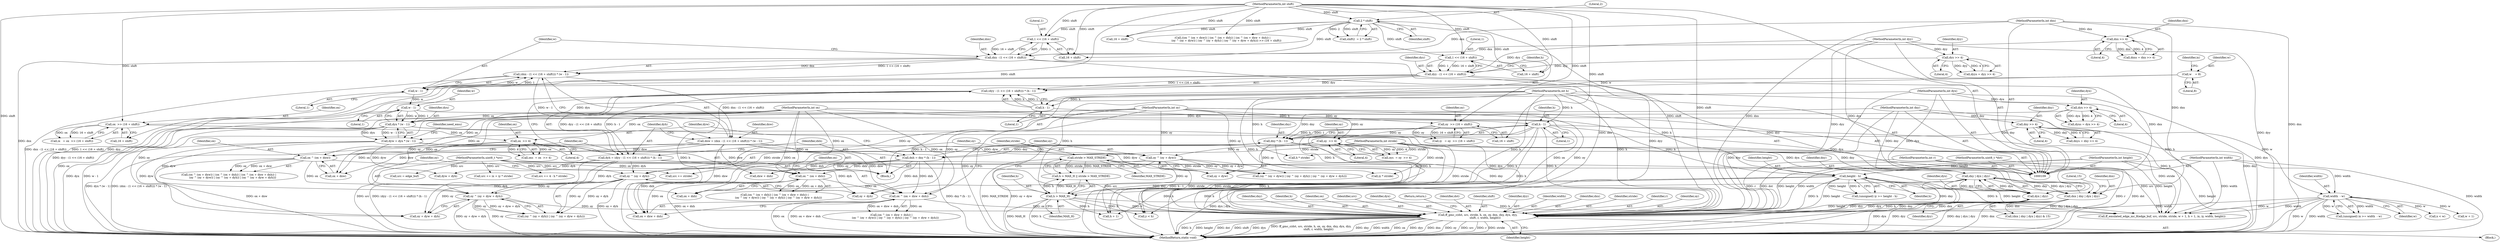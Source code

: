 digraph "1_FFmpeg_58cf31cee7a456057f337b3102a03206d833d5e8@pointer" {
"1000326" [label="(Call,ff_gmc_c(dst, src, stride, h, ox, oy, dxx, dxy, dyx, dyy,\n                 shift, r, width, height))"];
"1000110" [label="(MethodParameterIn,uint8_t *dst)"];
"1000111" [label="(MethodParameterIn,uint8_t *src)"];
"1000322" [label="(Call,stride > MAX_STRIDE)"];
"1000112" [label="(MethodParameterIn,int stride)"];
"1000258" [label="(Call,height - h)"];
"1000123" [label="(MethodParameterIn,int height)"];
"1000232" [label="(Call,h - 1)"];
"1000224" [label="(Call,h - 1)"];
"1000113" [label="(MethodParameterIn,int h)"];
"1000319" [label="(Call,h > MAX_H)"];
"1000277" [label="(Call,ox ^ (ox + dxw + dxh))"];
"1000114" [label="(MethodParameterIn,int ox)"];
"1000271" [label="(Call,ox ^ (ox + dxh))"];
"1000265" [label="(Call,ox ^ (ox + dxw))"];
"1000148" [label="(Call,ox  >> 4)"];
"1000132" [label="(Call,ox  >> (16 + shift))"];
"1000120" [label="(MethodParameterIn,int shift)"];
"1000200" [label="(Call,dxw = (dxx - (1 << (16 + shift))) * (w - 1))"];
"1000202" [label="(Call,(dxx - (1 << (16 + shift))) * (w - 1))"];
"1000203" [label="(Call,dxx - (1 << (16 + shift)))"];
"1000160" [label="(Call,dxx >> 4)"];
"1000116" [label="(MethodParameterIn,int dxx)"];
"1000205" [label="(Call,1 << (16 + shift))"];
"1000193" [label="(Call,2 * shift)"];
"1000210" [label="(Call,w - 1)"];
"1000126" [label="(Call,w    = 8)"];
"1000228" [label="(Call,dxh = dxy * (h - 1))"];
"1000230" [label="(Call,dxy * (h - 1))"];
"1000166" [label="(Call,dxy >> 4)"];
"1000117" [label="(MethodParameterIn,int dxy)"];
"1000296" [label="(Call,oy ^ (oy + dyw + dyh))"];
"1000115" [label="(MethodParameterIn,int oy)"];
"1000291" [label="(Call,oy ^ (oy + dyh))"];
"1000285" [label="(Call,oy ^ (oy + dyw))"];
"1000154" [label="(Call,oy  >> 4)"];
"1000140" [label="(Call,oy  >> (16 + shift))"];
"1000236" [label="(Call,dyw = dyx * (w - 1))"];
"1000238" [label="(Call,dyx * (w - 1))"];
"1000172" [label="(Call,dyx >> 4)"];
"1000118" [label="(MethodParameterIn,int dyx)"];
"1000240" [label="(Call,w - 1)"];
"1000214" [label="(Call,dyh = (dyy - (1 << (16 + shift))) * (h - 1))"];
"1000216" [label="(Call,(dyy - (1 << (16 + shift))) * (h - 1))"];
"1000217" [label="(Call,dyy - (1 << (16 + shift)))"];
"1000178" [label="(Call,dyy >> 4)"];
"1000119" [label="(MethodParameterIn,int dyy)"];
"1000219" [label="(Call,1 << (16 + shift))"];
"1000308" [label="(Call,dxx | dxy | dyx | dyy)"];
"1000310" [label="(Call,dxy | dyx | dyy)"];
"1000312" [label="(Call,dyx | dyy)"];
"1000121" [label="(MethodParameterIn,int r)"];
"1000251" [label="(Call,width  - w)"];
"1000122" [label="(MethodParameterIn,int width)"];
"1000404" [label="(Call,h * stride)"];
"1000334" [label="(Identifier,dxy)"];
"1000281" [label="(Call,dxw + dxh)"];
"1000296" [label="(Call,oy ^ (oy + dyw + dyh))"];
"1000228" [label="(Call,dxh = dxy * (h - 1))"];
"1000195" [label="(Identifier,shift)"];
"1000272" [label="(Identifier,ox)"];
"1000180" [label="(Literal,4)"];
"1000142" [label="(Call,16 + shift)"];
"1000140" [label="(Call,oy  >> (16 + shift))"];
"1000314" [label="(Identifier,dyy)"];
"1000330" [label="(Identifier,h)"];
"1000123" [label="(MethodParameterIn,int height)"];
"1000155" [label="(Identifier,oy)"];
"1000251" [label="(Call,width  - w)"];
"1000267" [label="(Call,ox + dxw)"];
"1000300" [label="(Call,dyw + dyh)"];
"1000266" [label="(Identifier,ox)"];
"1000258" [label="(Call,height - h)"];
"1000150" [label="(Literal,4)"];
"1000216" [label="(Call,(dyy - (1 << (16 + shift))) * (h - 1))"];
"1000239" [label="(Identifier,dyx)"];
"1000111" [label="(MethodParameterIn,uint8_t *src)"];
"1000331" [label="(Identifier,ox)"];
"1000112" [label="(MethodParameterIn,int stride)"];
"1000297" [label="(Identifier,oy)"];
"1000340" [label="(Identifier,height)"];
"1000342" [label="(Call,src += ix + iy * stride)"];
"1000276" [label="(Call,(ox ^ (ox + dxw + dxh)) |\n         (oy ^ (oy + dyw)) | (oy ^ (oy + dyh)) | (oy ^ (oy + dyw + dyh)))"];
"1000193" [label="(Call,2 * shift)"];
"1000241" [label="(Identifier,w)"];
"1000318" [label="(Call,h > MAX_H || stride > MAX_STRIDE)"];
"1000212" [label="(Literal,1)"];
"1000328" [label="(Identifier,src)"];
"1000236" [label="(Call,dyw = dyx * (w - 1))"];
"1000217" [label="(Call,dyy - (1 << (16 + shift)))"];
"1000114" [label="(MethodParameterIn,int ox)"];
"1000277" [label="(Call,ox ^ (ox + dxw + dxh))"];
"1000166" [label="(Call,dxy >> 4)"];
"1000335" [label="(Identifier,dyx)"];
"1000121" [label="(MethodParameterIn,int r)"];
"1000194" [label="(Literal,2)"];
"1000210" [label="(Call,w - 1)"];
"1000400" [label="(Call,src += 4 - h * stride)"];
"1000226" [label="(Literal,1)"];
"1000391" [label="(Call,y < h)"];
"1000259" [label="(Identifier,height)"];
"1000320" [label="(Identifier,h)"];
"1000141" [label="(Identifier,oy)"];
"1000162" [label="(Literal,4)"];
"1000156" [label="(Literal,4)"];
"1000242" [label="(Literal,1)"];
"1000265" [label="(Call,ox ^ (ox + dxw))"];
"1000118" [label="(MethodParameterIn,int dyx)"];
"1000325" [label="(Block,)"];
"1000203" [label="(Call,dxx - (1 << (16 + shift)))"];
"1000312" [label="(Call,dyx | dyy)"];
"1000346" [label="(Call,iy * stride)"];
"1000284" [label="(Call,(oy ^ (oy + dyw)) | (oy ^ (oy + dyh)) | (oy ^ (oy + dyw + dyh)))"];
"1000176" [label="(Call,dyys = dyy >> 4)"];
"1000233" [label="(Identifier,h)"];
"1000219" [label="(Call,1 << (16 + shift))"];
"1000232" [label="(Call,h - 1)"];
"1000240" [label="(Call,w - 1)"];
"1000260" [label="(Identifier,h)"];
"1000229" [label="(Identifier,dxh)"];
"1000252" [label="(Identifier,width)"];
"1000134" [label="(Call,16 + shift)"];
"1000298" [label="(Call,oy + dyw + dyh)"];
"1000220" [label="(Literal,1)"];
"1000128" [label="(Literal,8)"];
"1000152" [label="(Call,oys  = oy  >> 4)"];
"1000324" [label="(Identifier,MAX_STRIDE)"];
"1000238" [label="(Call,dyx * (w - 1))"];
"1000207" [label="(Call,16 + shift)"];
"1000126" [label="(Call,w    = 8)"];
"1000341" [label="(Return,return;)"];
"1000263" [label="(Call,((ox ^ (ox + dxw)) | (ox ^ (ox + dxh)) | (ox ^ (ox + dxw + dxh)) |\n         (oy ^ (oy + dyw)) | (oy ^ (oy + dyh)) | (oy ^ (oy + dyw + dyh))) >> (16 + shift))"];
"1000132" [label="(Call,ox  >> (16 + shift))"];
"1000303" [label="(Call,16 + shift)"];
"1000116" [label="(MethodParameterIn,int dxx)"];
"1000158" [label="(Call,dxxs = dxx >> 4)"];
"1000214" [label="(Call,dyh = (dyy - (1 << (16 + shift))) * (h - 1))"];
"1000204" [label="(Identifier,dxx)"];
"1000285" [label="(Call,oy ^ (oy + dyw))"];
"1000234" [label="(Literal,1)"];
"1000191" [label="(Call,shift2  = 2 * shift)"];
"1000352" [label="(Call,ff_emulated_edge_mc_8(edge_buf, src, stride, stride, w + 1, h + 1, ix, iy, width, height))"];
"1000279" [label="(Call,ox + dxw + dxh)"];
"1000327" [label="(Identifier,dst)"];
"1000337" [label="(Identifier,shift)"];
"1000336" [label="(Identifier,dyy)"];
"1000154" [label="(Call,oy  >> 4)"];
"1000117" [label="(MethodParameterIn,int dxy)"];
"1000119" [label="(MethodParameterIn,int dyy)"];
"1000237" [label="(Identifier,dyw)"];
"1000138" [label="(Call,iy   = oy  >> (16 + shift))"];
"1000323" [label="(Identifier,stride)"];
"1000315" [label="(Literal,15)"];
"1000110" [label="(MethodParameterIn,uint8_t *dst)"];
"1000173" [label="(Identifier,dyx)"];
"1000170" [label="(Call,dyxs = dyx >> 4)"];
"1000253" [label="(Identifier,w)"];
"1000374" [label="(Call,x < w)"];
"1000270" [label="(Call,(ox ^ (ox + dxh)) | (ox ^ (ox + dxw + dxh)) |\n         (oy ^ (oy + dyw)) | (oy ^ (oy + dyh)) | (oy ^ (oy + dyw + dyh)))"];
"1000308" [label="(Call,dxx | dxy | dyx | dyy)"];
"1000113" [label="(MethodParameterIn,int h)"];
"1000206" [label="(Literal,1)"];
"1000254" [label="(Call,(unsigned) iy >= height - h)"];
"1000164" [label="(Call,dxys = dxy >> 4)"];
"1000311" [label="(Identifier,dxy)"];
"1000397" [label="(Call,src += stride)"];
"1000357" [label="(Call,w + 1)"];
"1000310" [label="(Call,dxy | dyx | dyy)"];
"1000309" [label="(Identifier,dxx)"];
"1000202" [label="(Call,(dxx - (1 << (16 + shift))) * (w - 1))"];
"1000211" [label="(Identifier,w)"];
"1000287" [label="(Call,oy + dyw)"];
"1000339" [label="(Identifier,width)"];
"1000407" [label="(MethodReturn,static void)"];
"1000149" [label="(Identifier,ox)"];
"1000367" [label="(Call,src = edge_buf)"];
"1000122" [label="(MethodParameterIn,int width)"];
"1000326" [label="(Call,ff_gmc_c(dst, src, stride, h, ox, oy, dxx, dxy, dyx, dyy,\n                 shift, r, width, height))"];
"1000333" [label="(Identifier,dxx)"];
"1000225" [label="(Identifier,h)"];
"1000329" [label="(Identifier,stride)"];
"1000231" [label="(Identifier,dxy)"];
"1000167" [label="(Identifier,dxy)"];
"1000360" [label="(Call,h + 1)"];
"1000127" [label="(Identifier,w)"];
"1000307" [label="(Call,(dxx | dxy | dyx | dyy) & 15)"];
"1000148" [label="(Call,ox  >> 4)"];
"1000286" [label="(Identifier,oy)"];
"1000146" [label="(Call,oxs  = ox  >> 4)"];
"1000338" [label="(Identifier,r)"];
"1000291" [label="(Call,oy ^ (oy + dyh))"];
"1000124" [label="(Block,)"];
"1000321" [label="(Identifier,MAX_H)"];
"1000200" [label="(Call,dxw = (dxx - (1 << (16 + shift))) * (w - 1))"];
"1000168" [label="(Literal,4)"];
"1000115" [label="(MethodParameterIn,int oy)"];
"1000273" [label="(Call,ox + dxh)"];
"1000319" [label="(Call,h > MAX_H)"];
"1000161" [label="(Identifier,dxx)"];
"1000332" [label="(Identifier,oy)"];
"1000160" [label="(Call,dxx >> 4)"];
"1000174" [label="(Literal,4)"];
"1000131" [label="(Identifier,ix)"];
"1000290" [label="(Call,(oy ^ (oy + dyh)) | (oy ^ (oy + dyw + dyh)))"];
"1000133" [label="(Identifier,ox)"];
"1000230" [label="(Call,dxy * (h - 1))"];
"1000221" [label="(Call,16 + shift)"];
"1000313" [label="(Identifier,dyx)"];
"1000271" [label="(Call,ox ^ (ox + dxh))"];
"1000292" [label="(Identifier,oy)"];
"1000201" [label="(Identifier,dxw)"];
"1000178" [label="(Call,dyy >> 4)"];
"1000120" [label="(MethodParameterIn,int shift)"];
"1000247" [label="(Call,(unsigned) ix >= width  - w)"];
"1000224" [label="(Call,h - 1)"];
"1000322" [label="(Call,stride > MAX_STRIDE)"];
"1000264" [label="(Call,(ox ^ (ox + dxw)) | (ox ^ (ox + dxh)) | (ox ^ (ox + dxw + dxh)) |\n         (oy ^ (oy + dyw)) | (oy ^ (oy + dyh)) | (oy ^ (oy + dyw + dyh)))"];
"1000278" [label="(Identifier,ox)"];
"1000130" [label="(Call,ix   = ox  >> (16 + shift))"];
"1000245" [label="(Identifier,need_emu)"];
"1000218" [label="(Identifier,dyy)"];
"1000179" [label="(Identifier,dyy)"];
"1000205" [label="(Call,1 << (16 + shift))"];
"1000172" [label="(Call,dyx >> 4)"];
"1000293" [label="(Call,oy + dyh)"];
"1000215" [label="(Identifier,dyh)"];
"1000326" -> "1000325"  [label="AST: "];
"1000326" -> "1000340"  [label="CFG: "];
"1000327" -> "1000326"  [label="AST: "];
"1000328" -> "1000326"  [label="AST: "];
"1000329" -> "1000326"  [label="AST: "];
"1000330" -> "1000326"  [label="AST: "];
"1000331" -> "1000326"  [label="AST: "];
"1000332" -> "1000326"  [label="AST: "];
"1000333" -> "1000326"  [label="AST: "];
"1000334" -> "1000326"  [label="AST: "];
"1000335" -> "1000326"  [label="AST: "];
"1000336" -> "1000326"  [label="AST: "];
"1000337" -> "1000326"  [label="AST: "];
"1000338" -> "1000326"  [label="AST: "];
"1000339" -> "1000326"  [label="AST: "];
"1000340" -> "1000326"  [label="AST: "];
"1000341" -> "1000326"  [label="CFG: "];
"1000326" -> "1000407"  [label="DDG: ff_gmc_c(dst, src, stride, h, ox, oy, dxx, dxy, dyx, dyy,\n                 shift, r, width, height)"];
"1000326" -> "1000407"  [label="DDG: dxy"];
"1000326" -> "1000407"  [label="DDG: width"];
"1000326" -> "1000407"  [label="DDG: ox"];
"1000326" -> "1000407"  [label="DDG: dyy"];
"1000326" -> "1000407"  [label="DDG: dxx"];
"1000326" -> "1000407"  [label="DDG: oy"];
"1000326" -> "1000407"  [label="DDG: src"];
"1000326" -> "1000407"  [label="DDG: r"];
"1000326" -> "1000407"  [label="DDG: stride"];
"1000326" -> "1000407"  [label="DDG: h"];
"1000326" -> "1000407"  [label="DDG: height"];
"1000326" -> "1000407"  [label="DDG: dst"];
"1000326" -> "1000407"  [label="DDG: shift"];
"1000326" -> "1000407"  [label="DDG: dyx"];
"1000110" -> "1000326"  [label="DDG: dst"];
"1000111" -> "1000326"  [label="DDG: src"];
"1000322" -> "1000326"  [label="DDG: stride"];
"1000112" -> "1000326"  [label="DDG: stride"];
"1000258" -> "1000326"  [label="DDG: h"];
"1000258" -> "1000326"  [label="DDG: height"];
"1000232" -> "1000326"  [label="DDG: h"];
"1000319" -> "1000326"  [label="DDG: h"];
"1000113" -> "1000326"  [label="DDG: h"];
"1000277" -> "1000326"  [label="DDG: ox"];
"1000114" -> "1000326"  [label="DDG: ox"];
"1000296" -> "1000326"  [label="DDG: oy"];
"1000115" -> "1000326"  [label="DDG: oy"];
"1000308" -> "1000326"  [label="DDG: dxx"];
"1000203" -> "1000326"  [label="DDG: dxx"];
"1000116" -> "1000326"  [label="DDG: dxx"];
"1000310" -> "1000326"  [label="DDG: dxy"];
"1000230" -> "1000326"  [label="DDG: dxy"];
"1000117" -> "1000326"  [label="DDG: dxy"];
"1000238" -> "1000326"  [label="DDG: dyx"];
"1000312" -> "1000326"  [label="DDG: dyx"];
"1000312" -> "1000326"  [label="DDG: dyy"];
"1000118" -> "1000326"  [label="DDG: dyx"];
"1000217" -> "1000326"  [label="DDG: dyy"];
"1000119" -> "1000326"  [label="DDG: dyy"];
"1000120" -> "1000326"  [label="DDG: shift"];
"1000193" -> "1000326"  [label="DDG: shift"];
"1000121" -> "1000326"  [label="DDG: r"];
"1000251" -> "1000326"  [label="DDG: width"];
"1000122" -> "1000326"  [label="DDG: width"];
"1000123" -> "1000326"  [label="DDG: height"];
"1000110" -> "1000109"  [label="AST: "];
"1000110" -> "1000407"  [label="DDG: dst"];
"1000111" -> "1000109"  [label="AST: "];
"1000111" -> "1000407"  [label="DDG: src"];
"1000111" -> "1000342"  [label="DDG: src"];
"1000111" -> "1000352"  [label="DDG: src"];
"1000111" -> "1000367"  [label="DDG: src"];
"1000111" -> "1000397"  [label="DDG: src"];
"1000111" -> "1000400"  [label="DDG: src"];
"1000322" -> "1000318"  [label="AST: "];
"1000322" -> "1000324"  [label="CFG: "];
"1000323" -> "1000322"  [label="AST: "];
"1000324" -> "1000322"  [label="AST: "];
"1000318" -> "1000322"  [label="CFG: "];
"1000322" -> "1000407"  [label="DDG: MAX_STRIDE"];
"1000322" -> "1000318"  [label="DDG: stride"];
"1000322" -> "1000318"  [label="DDG: MAX_STRIDE"];
"1000112" -> "1000322"  [label="DDG: stride"];
"1000322" -> "1000346"  [label="DDG: stride"];
"1000112" -> "1000109"  [label="AST: "];
"1000112" -> "1000407"  [label="DDG: stride"];
"1000112" -> "1000346"  [label="DDG: stride"];
"1000112" -> "1000352"  [label="DDG: stride"];
"1000112" -> "1000397"  [label="DDG: stride"];
"1000112" -> "1000404"  [label="DDG: stride"];
"1000258" -> "1000254"  [label="AST: "];
"1000258" -> "1000260"  [label="CFG: "];
"1000259" -> "1000258"  [label="AST: "];
"1000260" -> "1000258"  [label="AST: "];
"1000254" -> "1000258"  [label="CFG: "];
"1000258" -> "1000407"  [label="DDG: height"];
"1000258" -> "1000407"  [label="DDG: h"];
"1000258" -> "1000254"  [label="DDG: height"];
"1000258" -> "1000254"  [label="DDG: h"];
"1000123" -> "1000258"  [label="DDG: height"];
"1000232" -> "1000258"  [label="DDG: h"];
"1000113" -> "1000258"  [label="DDG: h"];
"1000258" -> "1000319"  [label="DDG: h"];
"1000258" -> "1000352"  [label="DDG: h"];
"1000258" -> "1000352"  [label="DDG: height"];
"1000258" -> "1000360"  [label="DDG: h"];
"1000258" -> "1000391"  [label="DDG: h"];
"1000123" -> "1000109"  [label="AST: "];
"1000123" -> "1000407"  [label="DDG: height"];
"1000123" -> "1000352"  [label="DDG: height"];
"1000232" -> "1000230"  [label="AST: "];
"1000232" -> "1000234"  [label="CFG: "];
"1000233" -> "1000232"  [label="AST: "];
"1000234" -> "1000232"  [label="AST: "];
"1000230" -> "1000232"  [label="CFG: "];
"1000232" -> "1000407"  [label="DDG: h"];
"1000232" -> "1000230"  [label="DDG: h"];
"1000232" -> "1000230"  [label="DDG: 1"];
"1000224" -> "1000232"  [label="DDG: h"];
"1000113" -> "1000232"  [label="DDG: h"];
"1000232" -> "1000319"  [label="DDG: h"];
"1000232" -> "1000352"  [label="DDG: h"];
"1000232" -> "1000360"  [label="DDG: h"];
"1000232" -> "1000391"  [label="DDG: h"];
"1000224" -> "1000216"  [label="AST: "];
"1000224" -> "1000226"  [label="CFG: "];
"1000225" -> "1000224"  [label="AST: "];
"1000226" -> "1000224"  [label="AST: "];
"1000216" -> "1000224"  [label="CFG: "];
"1000224" -> "1000216"  [label="DDG: h"];
"1000224" -> "1000216"  [label="DDG: 1"];
"1000113" -> "1000224"  [label="DDG: h"];
"1000113" -> "1000109"  [label="AST: "];
"1000113" -> "1000407"  [label="DDG: h"];
"1000113" -> "1000319"  [label="DDG: h"];
"1000113" -> "1000352"  [label="DDG: h"];
"1000113" -> "1000360"  [label="DDG: h"];
"1000113" -> "1000391"  [label="DDG: h"];
"1000113" -> "1000404"  [label="DDG: h"];
"1000319" -> "1000318"  [label="AST: "];
"1000319" -> "1000321"  [label="CFG: "];
"1000320" -> "1000319"  [label="AST: "];
"1000321" -> "1000319"  [label="AST: "];
"1000323" -> "1000319"  [label="CFG: "];
"1000318" -> "1000319"  [label="CFG: "];
"1000319" -> "1000407"  [label="DDG: MAX_H"];
"1000319" -> "1000407"  [label="DDG: h"];
"1000319" -> "1000318"  [label="DDG: h"];
"1000319" -> "1000318"  [label="DDG: MAX_H"];
"1000319" -> "1000352"  [label="DDG: h"];
"1000319" -> "1000360"  [label="DDG: h"];
"1000319" -> "1000391"  [label="DDG: h"];
"1000277" -> "1000276"  [label="AST: "];
"1000277" -> "1000279"  [label="CFG: "];
"1000278" -> "1000277"  [label="AST: "];
"1000279" -> "1000277"  [label="AST: "];
"1000286" -> "1000277"  [label="CFG: "];
"1000277" -> "1000407"  [label="DDG: ox"];
"1000277" -> "1000407"  [label="DDG: ox + dxw + dxh"];
"1000277" -> "1000276"  [label="DDG: ox"];
"1000277" -> "1000276"  [label="DDG: ox + dxw + dxh"];
"1000114" -> "1000277"  [label="DDG: ox"];
"1000271" -> "1000277"  [label="DDG: ox"];
"1000200" -> "1000277"  [label="DDG: dxw"];
"1000228" -> "1000277"  [label="DDG: dxh"];
"1000114" -> "1000109"  [label="AST: "];
"1000114" -> "1000407"  [label="DDG: ox"];
"1000114" -> "1000132"  [label="DDG: ox"];
"1000114" -> "1000148"  [label="DDG: ox"];
"1000114" -> "1000265"  [label="DDG: ox"];
"1000114" -> "1000267"  [label="DDG: ox"];
"1000114" -> "1000271"  [label="DDG: ox"];
"1000114" -> "1000273"  [label="DDG: ox"];
"1000114" -> "1000279"  [label="DDG: ox"];
"1000271" -> "1000270"  [label="AST: "];
"1000271" -> "1000273"  [label="CFG: "];
"1000272" -> "1000271"  [label="AST: "];
"1000273" -> "1000271"  [label="AST: "];
"1000278" -> "1000271"  [label="CFG: "];
"1000271" -> "1000407"  [label="DDG: ox + dxh"];
"1000271" -> "1000270"  [label="DDG: ox"];
"1000271" -> "1000270"  [label="DDG: ox + dxh"];
"1000265" -> "1000271"  [label="DDG: ox"];
"1000228" -> "1000271"  [label="DDG: dxh"];
"1000271" -> "1000279"  [label="DDG: ox"];
"1000265" -> "1000264"  [label="AST: "];
"1000265" -> "1000267"  [label="CFG: "];
"1000266" -> "1000265"  [label="AST: "];
"1000267" -> "1000265"  [label="AST: "];
"1000272" -> "1000265"  [label="CFG: "];
"1000265" -> "1000407"  [label="DDG: ox + dxw"];
"1000265" -> "1000264"  [label="DDG: ox"];
"1000265" -> "1000264"  [label="DDG: ox + dxw"];
"1000148" -> "1000265"  [label="DDG: ox"];
"1000200" -> "1000265"  [label="DDG: dxw"];
"1000265" -> "1000273"  [label="DDG: ox"];
"1000148" -> "1000146"  [label="AST: "];
"1000148" -> "1000150"  [label="CFG: "];
"1000149" -> "1000148"  [label="AST: "];
"1000150" -> "1000148"  [label="AST: "];
"1000146" -> "1000148"  [label="CFG: "];
"1000148" -> "1000146"  [label="DDG: ox"];
"1000148" -> "1000146"  [label="DDG: 4"];
"1000132" -> "1000148"  [label="DDG: ox"];
"1000148" -> "1000267"  [label="DDG: ox"];
"1000132" -> "1000130"  [label="AST: "];
"1000132" -> "1000134"  [label="CFG: "];
"1000133" -> "1000132"  [label="AST: "];
"1000134" -> "1000132"  [label="AST: "];
"1000130" -> "1000132"  [label="CFG: "];
"1000132" -> "1000130"  [label="DDG: ox"];
"1000132" -> "1000130"  [label="DDG: 16 + shift"];
"1000120" -> "1000132"  [label="DDG: shift"];
"1000120" -> "1000109"  [label="AST: "];
"1000120" -> "1000407"  [label="DDG: shift"];
"1000120" -> "1000134"  [label="DDG: shift"];
"1000120" -> "1000140"  [label="DDG: shift"];
"1000120" -> "1000142"  [label="DDG: shift"];
"1000120" -> "1000193"  [label="DDG: shift"];
"1000120" -> "1000205"  [label="DDG: shift"];
"1000120" -> "1000207"  [label="DDG: shift"];
"1000120" -> "1000219"  [label="DDG: shift"];
"1000120" -> "1000221"  [label="DDG: shift"];
"1000120" -> "1000263"  [label="DDG: shift"];
"1000120" -> "1000303"  [label="DDG: shift"];
"1000200" -> "1000124"  [label="AST: "];
"1000200" -> "1000202"  [label="CFG: "];
"1000201" -> "1000200"  [label="AST: "];
"1000202" -> "1000200"  [label="AST: "];
"1000215" -> "1000200"  [label="CFG: "];
"1000200" -> "1000407"  [label="DDG: (dxx - (1 << (16 + shift))) * (w - 1)"];
"1000202" -> "1000200"  [label="DDG: dxx - (1 << (16 + shift))"];
"1000202" -> "1000200"  [label="DDG: w - 1"];
"1000200" -> "1000267"  [label="DDG: dxw"];
"1000200" -> "1000279"  [label="DDG: dxw"];
"1000200" -> "1000281"  [label="DDG: dxw"];
"1000202" -> "1000210"  [label="CFG: "];
"1000203" -> "1000202"  [label="AST: "];
"1000210" -> "1000202"  [label="AST: "];
"1000202" -> "1000407"  [label="DDG: dxx - (1 << (16 + shift))"];
"1000203" -> "1000202"  [label="DDG: dxx"];
"1000203" -> "1000202"  [label="DDG: 1 << (16 + shift)"];
"1000210" -> "1000202"  [label="DDG: w"];
"1000210" -> "1000202"  [label="DDG: 1"];
"1000203" -> "1000205"  [label="CFG: "];
"1000204" -> "1000203"  [label="AST: "];
"1000205" -> "1000203"  [label="AST: "];
"1000211" -> "1000203"  [label="CFG: "];
"1000203" -> "1000407"  [label="DDG: dxx"];
"1000160" -> "1000203"  [label="DDG: dxx"];
"1000116" -> "1000203"  [label="DDG: dxx"];
"1000205" -> "1000203"  [label="DDG: 1"];
"1000205" -> "1000203"  [label="DDG: 16 + shift"];
"1000203" -> "1000308"  [label="DDG: dxx"];
"1000160" -> "1000158"  [label="AST: "];
"1000160" -> "1000162"  [label="CFG: "];
"1000161" -> "1000160"  [label="AST: "];
"1000162" -> "1000160"  [label="AST: "];
"1000158" -> "1000160"  [label="CFG: "];
"1000160" -> "1000158"  [label="DDG: dxx"];
"1000160" -> "1000158"  [label="DDG: 4"];
"1000116" -> "1000160"  [label="DDG: dxx"];
"1000116" -> "1000109"  [label="AST: "];
"1000116" -> "1000407"  [label="DDG: dxx"];
"1000116" -> "1000308"  [label="DDG: dxx"];
"1000205" -> "1000207"  [label="CFG: "];
"1000206" -> "1000205"  [label="AST: "];
"1000207" -> "1000205"  [label="AST: "];
"1000193" -> "1000205"  [label="DDG: shift"];
"1000193" -> "1000191"  [label="AST: "];
"1000193" -> "1000195"  [label="CFG: "];
"1000194" -> "1000193"  [label="AST: "];
"1000195" -> "1000193"  [label="AST: "];
"1000191" -> "1000193"  [label="CFG: "];
"1000193" -> "1000191"  [label="DDG: 2"];
"1000193" -> "1000191"  [label="DDG: shift"];
"1000193" -> "1000207"  [label="DDG: shift"];
"1000193" -> "1000219"  [label="DDG: shift"];
"1000193" -> "1000221"  [label="DDG: shift"];
"1000193" -> "1000263"  [label="DDG: shift"];
"1000193" -> "1000303"  [label="DDG: shift"];
"1000210" -> "1000212"  [label="CFG: "];
"1000211" -> "1000210"  [label="AST: "];
"1000212" -> "1000210"  [label="AST: "];
"1000126" -> "1000210"  [label="DDG: w"];
"1000210" -> "1000240"  [label="DDG: w"];
"1000126" -> "1000124"  [label="AST: "];
"1000126" -> "1000128"  [label="CFG: "];
"1000127" -> "1000126"  [label="AST: "];
"1000128" -> "1000126"  [label="AST: "];
"1000131" -> "1000126"  [label="CFG: "];
"1000228" -> "1000124"  [label="AST: "];
"1000228" -> "1000230"  [label="CFG: "];
"1000229" -> "1000228"  [label="AST: "];
"1000230" -> "1000228"  [label="AST: "];
"1000237" -> "1000228"  [label="CFG: "];
"1000228" -> "1000407"  [label="DDG: dxy * (h - 1)"];
"1000230" -> "1000228"  [label="DDG: dxy"];
"1000230" -> "1000228"  [label="DDG: h - 1"];
"1000228" -> "1000273"  [label="DDG: dxh"];
"1000228" -> "1000279"  [label="DDG: dxh"];
"1000228" -> "1000281"  [label="DDG: dxh"];
"1000231" -> "1000230"  [label="AST: "];
"1000230" -> "1000407"  [label="DDG: dxy"];
"1000230" -> "1000407"  [label="DDG: h - 1"];
"1000166" -> "1000230"  [label="DDG: dxy"];
"1000117" -> "1000230"  [label="DDG: dxy"];
"1000230" -> "1000310"  [label="DDG: dxy"];
"1000166" -> "1000164"  [label="AST: "];
"1000166" -> "1000168"  [label="CFG: "];
"1000167" -> "1000166"  [label="AST: "];
"1000168" -> "1000166"  [label="AST: "];
"1000164" -> "1000166"  [label="CFG: "];
"1000166" -> "1000164"  [label="DDG: dxy"];
"1000166" -> "1000164"  [label="DDG: 4"];
"1000117" -> "1000166"  [label="DDG: dxy"];
"1000117" -> "1000109"  [label="AST: "];
"1000117" -> "1000407"  [label="DDG: dxy"];
"1000117" -> "1000310"  [label="DDG: dxy"];
"1000296" -> "1000290"  [label="AST: "];
"1000296" -> "1000298"  [label="CFG: "];
"1000297" -> "1000296"  [label="AST: "];
"1000298" -> "1000296"  [label="AST: "];
"1000290" -> "1000296"  [label="CFG: "];
"1000296" -> "1000407"  [label="DDG: oy + dyw + dyh"];
"1000296" -> "1000407"  [label="DDG: oy"];
"1000296" -> "1000290"  [label="DDG: oy"];
"1000296" -> "1000290"  [label="DDG: oy + dyw + dyh"];
"1000115" -> "1000296"  [label="DDG: oy"];
"1000291" -> "1000296"  [label="DDG: oy"];
"1000236" -> "1000296"  [label="DDG: dyw"];
"1000214" -> "1000296"  [label="DDG: dyh"];
"1000115" -> "1000109"  [label="AST: "];
"1000115" -> "1000407"  [label="DDG: oy"];
"1000115" -> "1000140"  [label="DDG: oy"];
"1000115" -> "1000154"  [label="DDG: oy"];
"1000115" -> "1000285"  [label="DDG: oy"];
"1000115" -> "1000287"  [label="DDG: oy"];
"1000115" -> "1000291"  [label="DDG: oy"];
"1000115" -> "1000293"  [label="DDG: oy"];
"1000115" -> "1000298"  [label="DDG: oy"];
"1000291" -> "1000290"  [label="AST: "];
"1000291" -> "1000293"  [label="CFG: "];
"1000292" -> "1000291"  [label="AST: "];
"1000293" -> "1000291"  [label="AST: "];
"1000297" -> "1000291"  [label="CFG: "];
"1000291" -> "1000407"  [label="DDG: oy + dyh"];
"1000291" -> "1000290"  [label="DDG: oy"];
"1000291" -> "1000290"  [label="DDG: oy + dyh"];
"1000285" -> "1000291"  [label="DDG: oy"];
"1000214" -> "1000291"  [label="DDG: dyh"];
"1000291" -> "1000298"  [label="DDG: oy"];
"1000285" -> "1000284"  [label="AST: "];
"1000285" -> "1000287"  [label="CFG: "];
"1000286" -> "1000285"  [label="AST: "];
"1000287" -> "1000285"  [label="AST: "];
"1000292" -> "1000285"  [label="CFG: "];
"1000285" -> "1000407"  [label="DDG: oy + dyw"];
"1000285" -> "1000284"  [label="DDG: oy"];
"1000285" -> "1000284"  [label="DDG: oy + dyw"];
"1000154" -> "1000285"  [label="DDG: oy"];
"1000236" -> "1000285"  [label="DDG: dyw"];
"1000285" -> "1000293"  [label="DDG: oy"];
"1000154" -> "1000152"  [label="AST: "];
"1000154" -> "1000156"  [label="CFG: "];
"1000155" -> "1000154"  [label="AST: "];
"1000156" -> "1000154"  [label="AST: "];
"1000152" -> "1000154"  [label="CFG: "];
"1000154" -> "1000152"  [label="DDG: oy"];
"1000154" -> "1000152"  [label="DDG: 4"];
"1000140" -> "1000154"  [label="DDG: oy"];
"1000154" -> "1000287"  [label="DDG: oy"];
"1000140" -> "1000138"  [label="AST: "];
"1000140" -> "1000142"  [label="CFG: "];
"1000141" -> "1000140"  [label="AST: "];
"1000142" -> "1000140"  [label="AST: "];
"1000138" -> "1000140"  [label="CFG: "];
"1000140" -> "1000138"  [label="DDG: oy"];
"1000140" -> "1000138"  [label="DDG: 16 + shift"];
"1000236" -> "1000124"  [label="AST: "];
"1000236" -> "1000238"  [label="CFG: "];
"1000237" -> "1000236"  [label="AST: "];
"1000238" -> "1000236"  [label="AST: "];
"1000245" -> "1000236"  [label="CFG: "];
"1000236" -> "1000407"  [label="DDG: dyx * (w - 1)"];
"1000238" -> "1000236"  [label="DDG: dyx"];
"1000238" -> "1000236"  [label="DDG: w - 1"];
"1000236" -> "1000287"  [label="DDG: dyw"];
"1000236" -> "1000298"  [label="DDG: dyw"];
"1000236" -> "1000300"  [label="DDG: dyw"];
"1000238" -> "1000240"  [label="CFG: "];
"1000239" -> "1000238"  [label="AST: "];
"1000240" -> "1000238"  [label="AST: "];
"1000238" -> "1000407"  [label="DDG: dyx"];
"1000238" -> "1000407"  [label="DDG: w - 1"];
"1000172" -> "1000238"  [label="DDG: dyx"];
"1000118" -> "1000238"  [label="DDG: dyx"];
"1000240" -> "1000238"  [label="DDG: w"];
"1000240" -> "1000238"  [label="DDG: 1"];
"1000238" -> "1000312"  [label="DDG: dyx"];
"1000172" -> "1000170"  [label="AST: "];
"1000172" -> "1000174"  [label="CFG: "];
"1000173" -> "1000172"  [label="AST: "];
"1000174" -> "1000172"  [label="AST: "];
"1000170" -> "1000172"  [label="CFG: "];
"1000172" -> "1000170"  [label="DDG: dyx"];
"1000172" -> "1000170"  [label="DDG: 4"];
"1000118" -> "1000172"  [label="DDG: dyx"];
"1000118" -> "1000109"  [label="AST: "];
"1000118" -> "1000407"  [label="DDG: dyx"];
"1000118" -> "1000312"  [label="DDG: dyx"];
"1000240" -> "1000242"  [label="CFG: "];
"1000241" -> "1000240"  [label="AST: "];
"1000242" -> "1000240"  [label="AST: "];
"1000240" -> "1000251"  [label="DDG: w"];
"1000214" -> "1000124"  [label="AST: "];
"1000214" -> "1000216"  [label="CFG: "];
"1000215" -> "1000214"  [label="AST: "];
"1000216" -> "1000214"  [label="AST: "];
"1000229" -> "1000214"  [label="CFG: "];
"1000214" -> "1000407"  [label="DDG: (dyy - (1 << (16 + shift))) * (h - 1)"];
"1000216" -> "1000214"  [label="DDG: dyy - (1 << (16 + shift))"];
"1000216" -> "1000214"  [label="DDG: h - 1"];
"1000214" -> "1000293"  [label="DDG: dyh"];
"1000214" -> "1000298"  [label="DDG: dyh"];
"1000214" -> "1000300"  [label="DDG: dyh"];
"1000217" -> "1000216"  [label="AST: "];
"1000216" -> "1000407"  [label="DDG: dyy - (1 << (16 + shift))"];
"1000217" -> "1000216"  [label="DDG: dyy"];
"1000217" -> "1000216"  [label="DDG: 1 << (16 + shift)"];
"1000217" -> "1000219"  [label="CFG: "];
"1000218" -> "1000217"  [label="AST: "];
"1000219" -> "1000217"  [label="AST: "];
"1000225" -> "1000217"  [label="CFG: "];
"1000217" -> "1000407"  [label="DDG: 1 << (16 + shift)"];
"1000217" -> "1000407"  [label="DDG: dyy"];
"1000178" -> "1000217"  [label="DDG: dyy"];
"1000119" -> "1000217"  [label="DDG: dyy"];
"1000219" -> "1000217"  [label="DDG: 1"];
"1000219" -> "1000217"  [label="DDG: 16 + shift"];
"1000217" -> "1000312"  [label="DDG: dyy"];
"1000178" -> "1000176"  [label="AST: "];
"1000178" -> "1000180"  [label="CFG: "];
"1000179" -> "1000178"  [label="AST: "];
"1000180" -> "1000178"  [label="AST: "];
"1000176" -> "1000178"  [label="CFG: "];
"1000178" -> "1000176"  [label="DDG: dyy"];
"1000178" -> "1000176"  [label="DDG: 4"];
"1000119" -> "1000178"  [label="DDG: dyy"];
"1000119" -> "1000109"  [label="AST: "];
"1000119" -> "1000407"  [label="DDG: dyy"];
"1000119" -> "1000312"  [label="DDG: dyy"];
"1000219" -> "1000221"  [label="CFG: "];
"1000220" -> "1000219"  [label="AST: "];
"1000221" -> "1000219"  [label="AST: "];
"1000308" -> "1000307"  [label="AST: "];
"1000308" -> "1000310"  [label="CFG: "];
"1000309" -> "1000308"  [label="AST: "];
"1000310" -> "1000308"  [label="AST: "];
"1000315" -> "1000308"  [label="CFG: "];
"1000308" -> "1000407"  [label="DDG: dxy | dyx | dyy"];
"1000308" -> "1000407"  [label="DDG: dxx"];
"1000308" -> "1000307"  [label="DDG: dxx"];
"1000308" -> "1000307"  [label="DDG: dxy | dyx | dyy"];
"1000310" -> "1000308"  [label="DDG: dxy"];
"1000310" -> "1000308"  [label="DDG: dyx | dyy"];
"1000310" -> "1000312"  [label="CFG: "];
"1000311" -> "1000310"  [label="AST: "];
"1000312" -> "1000310"  [label="AST: "];
"1000310" -> "1000407"  [label="DDG: dyx | dyy"];
"1000310" -> "1000407"  [label="DDG: dxy"];
"1000312" -> "1000310"  [label="DDG: dyx"];
"1000312" -> "1000310"  [label="DDG: dyy"];
"1000312" -> "1000314"  [label="CFG: "];
"1000313" -> "1000312"  [label="AST: "];
"1000314" -> "1000312"  [label="AST: "];
"1000312" -> "1000407"  [label="DDG: dyx"];
"1000312" -> "1000407"  [label="DDG: dyy"];
"1000121" -> "1000109"  [label="AST: "];
"1000121" -> "1000407"  [label="DDG: r"];
"1000251" -> "1000247"  [label="AST: "];
"1000251" -> "1000253"  [label="CFG: "];
"1000252" -> "1000251"  [label="AST: "];
"1000253" -> "1000251"  [label="AST: "];
"1000247" -> "1000251"  [label="CFG: "];
"1000251" -> "1000407"  [label="DDG: w"];
"1000251" -> "1000407"  [label="DDG: width"];
"1000251" -> "1000247"  [label="DDG: width"];
"1000251" -> "1000247"  [label="DDG: w"];
"1000122" -> "1000251"  [label="DDG: width"];
"1000251" -> "1000352"  [label="DDG: w"];
"1000251" -> "1000352"  [label="DDG: width"];
"1000251" -> "1000357"  [label="DDG: w"];
"1000251" -> "1000374"  [label="DDG: w"];
"1000122" -> "1000109"  [label="AST: "];
"1000122" -> "1000407"  [label="DDG: width"];
"1000122" -> "1000352"  [label="DDG: width"];
}
